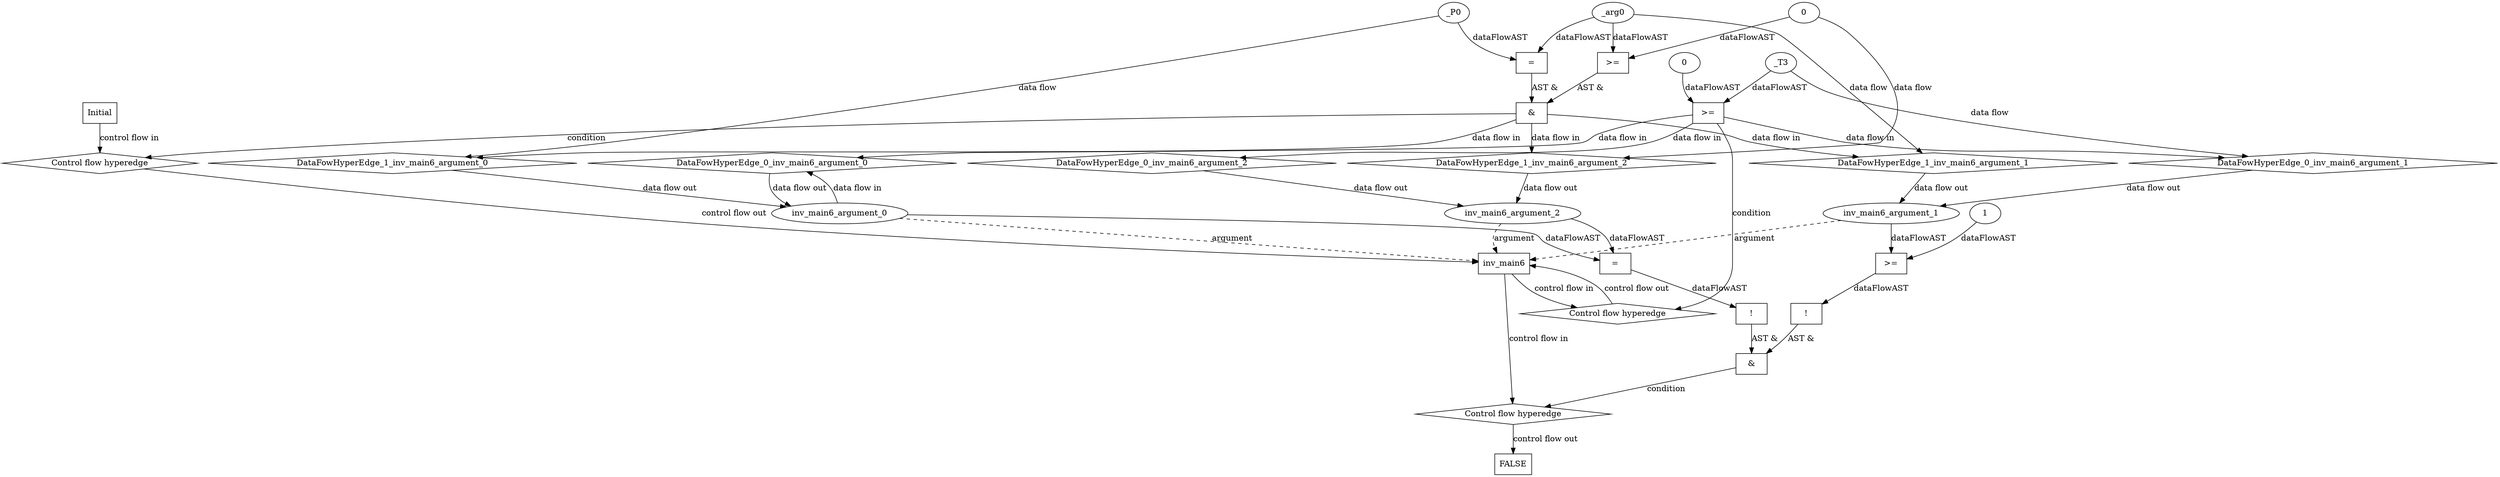 digraph dag {
"inv_main6" [label="inv_main6" nodeName="inv_main6" class=cfn  shape="rect"];
FALSE [label="FALSE" nodeName=FALSE class=cfn  shape="rect"];
Initial [label="Initial" nodeName=Initial class=cfn  shape="rect"];
ControlFowHyperEdge_0 [label="Control flow hyperedge" nodeName=ControlFowHyperEdge_0 class=controlFlowHyperEdge shape="diamond"];
"inv_main6" -> ControlFowHyperEdge_0 [label="control flow in"]
ControlFowHyperEdge_0 -> "inv_main6" [label="control flow out"]
ControlFowHyperEdge_1 [label="Control flow hyperedge" nodeName=ControlFowHyperEdge_1 class=controlFlowHyperEdge shape="diamond"];
"Initial" -> ControlFowHyperEdge_1 [label="control flow in"]
ControlFowHyperEdge_1 -> "inv_main6" [label="control flow out"]
ControlFowHyperEdge_2 [label="Control flow hyperedge" nodeName=ControlFowHyperEdge_2 class=controlFlowHyperEdge shape="diamond"];
"inv_main6" -> ControlFowHyperEdge_2 [label="control flow in"]
ControlFowHyperEdge_2 -> "FALSE" [label="control flow out"]
"inv_main6_argument_0" [label="inv_main6_argument_0" nodeName=argument0 class=argument  head="inv_main6" shape="oval"];
"inv_main6_argument_0" -> "inv_main6"[label="argument" style="dashed"]
"inv_main6_argument_1" [label="inv_main6_argument_1" nodeName=argument1 class=argument  head="inv_main6" shape="oval"];
"inv_main6_argument_1" -> "inv_main6"[label="argument" style="dashed"]
"inv_main6_argument_2" [label="inv_main6_argument_2" nodeName=argument2 class=argument  head="inv_main6" shape="oval"];
"inv_main6_argument_2" -> "inv_main6"[label="argument" style="dashed"]

"xxxinv_main6___inv_main6_0xxxguard_0_node_0" [label=">=" nodeName="xxxinv_main6___inv_main6_0xxxguard_0_node_0" class=Operator  shape="rect"];
"xxxinv_main6___inv_main6_0xxxguard_0_node_2" [label="0" nodeName="xxxinv_main6___inv_main6_0xxxguard_0_node_2" class=Literal ];
"xxxinv_main6___inv_main6_0xxxdataFlow_0_node_0" -> "xxxinv_main6___inv_main6_0xxxguard_0_node_0"[label="dataFlowAST"]
"xxxinv_main6___inv_main6_0xxxguard_0_node_2" -> "xxxinv_main6___inv_main6_0xxxguard_0_node_0"[label="dataFlowAST"]

"xxxinv_main6___inv_main6_0xxxguard_0_node_0" -> "ControlFowHyperEdge_0" [label="condition"];
"xxxinv_main6___inv_main6_0xxxdataFlow_0_node_0" [label="_T3" nodeName="xxxinv_main6___inv_main6_0xxxdataFlow_0_node_0" class=Constant ];

"xxxinv_main6___inv_main6_0xxxdataFlow_0_node_0" -> "DataFowHyperEdge_0_inv_main6_argument_1" [label="data flow"];
"xxxinv_main6___Initial_1xxx_and" [label="&" nodeName="xxxinv_main6___Initial_1xxx_and" class=Operator shape="rect"];
"xxxinv_main6___Initial_1xxxguard_0_node_0" [label=">=" nodeName="xxxinv_main6___Initial_1xxxguard_0_node_0" class=Operator  shape="rect"];
"xxxinv_main6___Initial_1xxxdataFlow1_node_0" -> "xxxinv_main6___Initial_1xxxguard_0_node_0"[label="dataFlowAST"]
"xxxinv_main6___Initial_1xxxdataFlow2_node_0" -> "xxxinv_main6___Initial_1xxxguard_0_node_0"[label="dataFlowAST"]

"xxxinv_main6___Initial_1xxxguard_0_node_0" -> "xxxinv_main6___Initial_1xxx_and" [label="AST &"];
"xxxinv_main6___Initial_1xxxguard1_node_0" [label="=" nodeName="xxxinv_main6___Initial_1xxxguard1_node_0" class=Operator  shape="rect"];
"xxxinv_main6___Initial_1xxxdataFlow_0_node_0" -> "xxxinv_main6___Initial_1xxxguard1_node_0"[label="dataFlowAST"]
"xxxinv_main6___Initial_1xxxdataFlow1_node_0" -> "xxxinv_main6___Initial_1xxxguard1_node_0"[label="dataFlowAST"]

"xxxinv_main6___Initial_1xxxguard1_node_0" -> "xxxinv_main6___Initial_1xxx_and" [label="AST &"];
"xxxinv_main6___Initial_1xxx_and" -> "ControlFowHyperEdge_1" [label="condition"];
"xxxinv_main6___Initial_1xxxdataFlow_0_node_0" [label="_P0" nodeName="xxxinv_main6___Initial_1xxxdataFlow_0_node_0" class=Constant ];

"xxxinv_main6___Initial_1xxxdataFlow_0_node_0" -> "DataFowHyperEdge_1_inv_main6_argument_0" [label="data flow"];
"xxxinv_main6___Initial_1xxxdataFlow1_node_0" [label="_arg0" nodeName="xxxinv_main6___Initial_1xxxdataFlow1_node_0" class=Constant ];

"xxxinv_main6___Initial_1xxxdataFlow1_node_0" -> "DataFowHyperEdge_1_inv_main6_argument_1" [label="data flow"];
"xxxinv_main6___Initial_1xxxdataFlow2_node_0" [label="0" nodeName="xxxinv_main6___Initial_1xxxdataFlow2_node_0" class=Literal ];

"xxxinv_main6___Initial_1xxxdataFlow2_node_0" -> "DataFowHyperEdge_1_inv_main6_argument_2" [label="data flow"];
"xxxFALSE___inv_main6_2xxx_and" [label="&" nodeName="xxxFALSE___inv_main6_2xxx_and" class=Operator shape="rect"];
"xxxFALSE___inv_main6_2xxxguard_0_node_0" [label="!" nodeName="xxxFALSE___inv_main6_2xxxguard_0_node_0" class=Operator shape="rect"];
"xxxFALSE___inv_main6_2xxxguard_0_node_1" [label="=" nodeName="xxxFALSE___inv_main6_2xxxguard_0_node_1" class=Operator  shape="rect"];
"xxxFALSE___inv_main6_2xxxguard_0_node_1" -> "xxxFALSE___inv_main6_2xxxguard_0_node_0"[label="dataFlowAST"]
"inv_main6_argument_2" -> "xxxFALSE___inv_main6_2xxxguard_0_node_1"[label="dataFlowAST"]
"inv_main6_argument_0" -> "xxxFALSE___inv_main6_2xxxguard_0_node_1"[label="dataFlowAST"]

"xxxFALSE___inv_main6_2xxxguard_0_node_0" -> "xxxFALSE___inv_main6_2xxx_and" [label="AST &"];
"xxxFALSE___inv_main6_2xxxguard1_node_0" [label="!" nodeName="xxxFALSE___inv_main6_2xxxguard1_node_0" class=Operator shape="rect"];
"xxxFALSE___inv_main6_2xxxguard1_node_1" [label=">=" nodeName="xxxFALSE___inv_main6_2xxxguard1_node_1" class=Operator  shape="rect"];
"xxxFALSE___inv_main6_2xxxguard1_node_3" [label="1" nodeName="xxxFALSE___inv_main6_2xxxguard1_node_3" class=Literal ];
"xxxFALSE___inv_main6_2xxxguard1_node_1" -> "xxxFALSE___inv_main6_2xxxguard1_node_0"[label="dataFlowAST"]
"inv_main6_argument_1" -> "xxxFALSE___inv_main6_2xxxguard1_node_1"[label="dataFlowAST"]
"xxxFALSE___inv_main6_2xxxguard1_node_3" -> "xxxFALSE___inv_main6_2xxxguard1_node_1"[label="dataFlowAST"]

"xxxFALSE___inv_main6_2xxxguard1_node_0" -> "xxxFALSE___inv_main6_2xxx_and" [label="AST &"];
"xxxFALSE___inv_main6_2xxx_and" -> "ControlFowHyperEdge_2" [label="condition"];
"DataFowHyperEdge_0_inv_main6_argument_0" [label="DataFowHyperEdge_0_inv_main6_argument_0" nodeName="DataFowHyperEdge_0_inv_main6_argument_0" class=DataFlowHyperedge shape="diamond"];
"DataFowHyperEdge_0_inv_main6_argument_0" -> "inv_main6_argument_0"[label="data flow out"]
"xxxinv_main6___inv_main6_0xxxguard_0_node_0" -> "DataFowHyperEdge_0_inv_main6_argument_0"[label="data flow in"]
"DataFowHyperEdge_0_inv_main6_argument_1" [label="DataFowHyperEdge_0_inv_main6_argument_1" nodeName="DataFowHyperEdge_0_inv_main6_argument_1" class=DataFlowHyperedge shape="diamond"];
"DataFowHyperEdge_0_inv_main6_argument_1" -> "inv_main6_argument_1"[label="data flow out"]
"xxxinv_main6___inv_main6_0xxxguard_0_node_0" -> "DataFowHyperEdge_0_inv_main6_argument_1"[label="data flow in"]
"DataFowHyperEdge_0_inv_main6_argument_2" [label="DataFowHyperEdge_0_inv_main6_argument_2" nodeName="DataFowHyperEdge_0_inv_main6_argument_2" class=DataFlowHyperedge shape="diamond"];
"DataFowHyperEdge_0_inv_main6_argument_2" -> "inv_main6_argument_2"[label="data flow out"]
"xxxinv_main6___inv_main6_0xxxguard_0_node_0" -> "DataFowHyperEdge_0_inv_main6_argument_2"[label="data flow in"]
"DataFowHyperEdge_1_inv_main6_argument_0" [label="DataFowHyperEdge_1_inv_main6_argument_0" nodeName="DataFowHyperEdge_1_inv_main6_argument_0" class=DataFlowHyperedge shape="diamond"];
"DataFowHyperEdge_1_inv_main6_argument_0" -> "inv_main6_argument_0"[label="data flow out"]
"xxxinv_main6___Initial_1xxx_and" -> "DataFowHyperEdge_1_inv_main6_argument_0"[label="data flow in"]
"DataFowHyperEdge_1_inv_main6_argument_1" [label="DataFowHyperEdge_1_inv_main6_argument_1" nodeName="DataFowHyperEdge_1_inv_main6_argument_1" class=DataFlowHyperedge shape="diamond"];
"DataFowHyperEdge_1_inv_main6_argument_1" -> "inv_main6_argument_1"[label="data flow out"]
"xxxinv_main6___Initial_1xxx_and" -> "DataFowHyperEdge_1_inv_main6_argument_1"[label="data flow in"]
"DataFowHyperEdge_1_inv_main6_argument_2" [label="DataFowHyperEdge_1_inv_main6_argument_2" nodeName="DataFowHyperEdge_1_inv_main6_argument_2" class=DataFlowHyperedge shape="diamond"];
"DataFowHyperEdge_1_inv_main6_argument_2" -> "inv_main6_argument_2"[label="data flow out"]
"xxxinv_main6___Initial_1xxx_and" -> "DataFowHyperEdge_1_inv_main6_argument_2"[label="data flow in"]
"inv_main6_argument_0" -> "DataFowHyperEdge_0_inv_main6_argument_0"[label="data flow in"]




}
